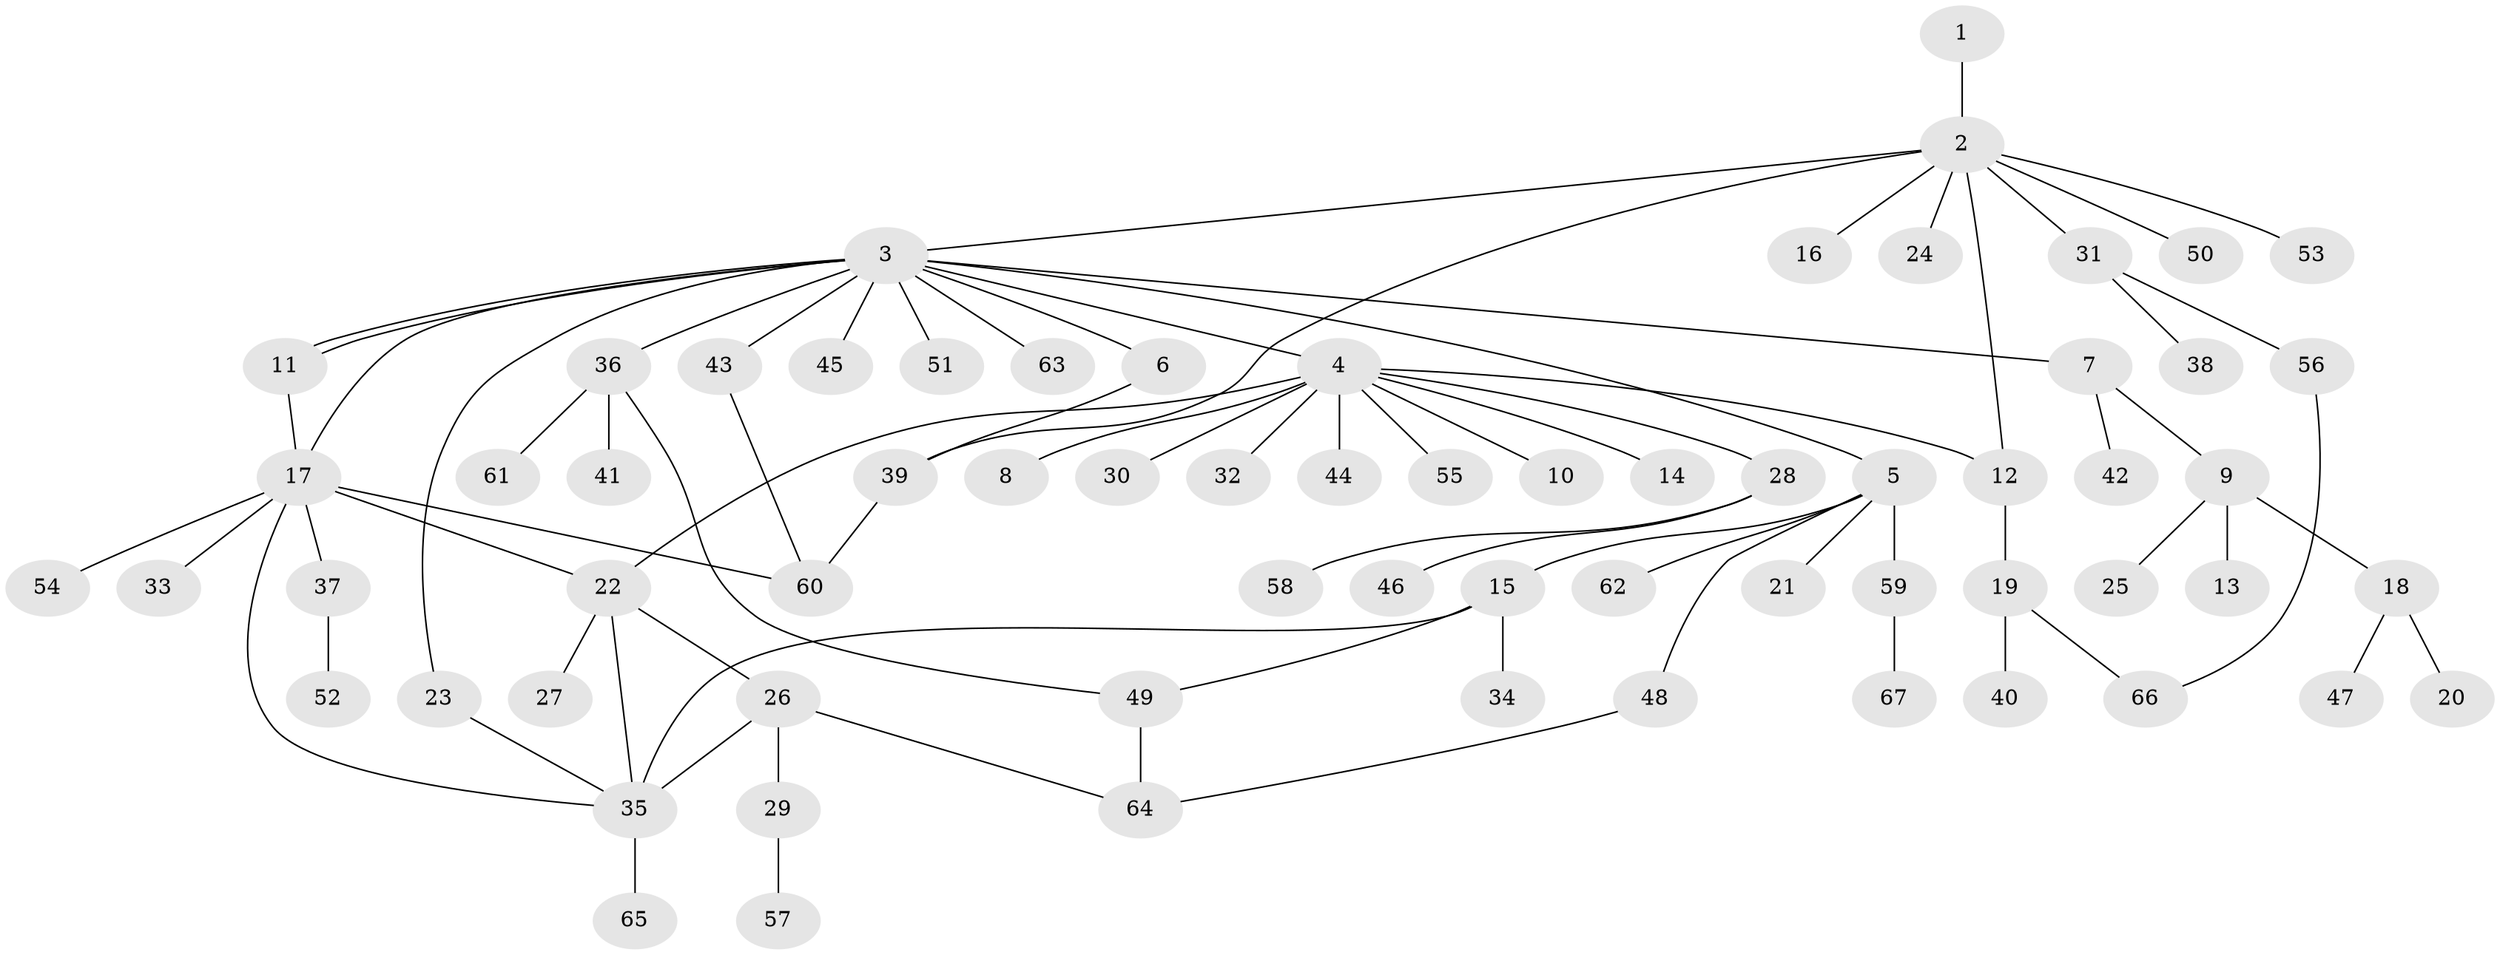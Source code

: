 // coarse degree distribution, {1: 0.5434782608695652, 8: 0.043478260869565216, 13: 0.021739130434782608, 10: 0.021739130434782608, 6: 0.021739130434782608, 3: 0.17391304347826086, 7: 0.021739130434782608, 5: 0.021739130434782608, 2: 0.10869565217391304, 4: 0.021739130434782608}
// Generated by graph-tools (version 1.1) at 2025/17/03/04/25 18:17:58]
// undirected, 67 vertices, 81 edges
graph export_dot {
graph [start="1"]
  node [color=gray90,style=filled];
  1;
  2;
  3;
  4;
  5;
  6;
  7;
  8;
  9;
  10;
  11;
  12;
  13;
  14;
  15;
  16;
  17;
  18;
  19;
  20;
  21;
  22;
  23;
  24;
  25;
  26;
  27;
  28;
  29;
  30;
  31;
  32;
  33;
  34;
  35;
  36;
  37;
  38;
  39;
  40;
  41;
  42;
  43;
  44;
  45;
  46;
  47;
  48;
  49;
  50;
  51;
  52;
  53;
  54;
  55;
  56;
  57;
  58;
  59;
  60;
  61;
  62;
  63;
  64;
  65;
  66;
  67;
  1 -- 2;
  2 -- 3;
  2 -- 12;
  2 -- 16;
  2 -- 24;
  2 -- 31;
  2 -- 39;
  2 -- 50;
  2 -- 53;
  3 -- 4;
  3 -- 5;
  3 -- 6;
  3 -- 7;
  3 -- 11;
  3 -- 11;
  3 -- 17;
  3 -- 23;
  3 -- 36;
  3 -- 43;
  3 -- 45;
  3 -- 51;
  3 -- 63;
  4 -- 8;
  4 -- 10;
  4 -- 12;
  4 -- 14;
  4 -- 22;
  4 -- 28;
  4 -- 30;
  4 -- 32;
  4 -- 44;
  4 -- 55;
  5 -- 15;
  5 -- 21;
  5 -- 48;
  5 -- 59;
  5 -- 62;
  6 -- 39;
  7 -- 9;
  7 -- 42;
  9 -- 13;
  9 -- 18;
  9 -- 25;
  11 -- 17;
  12 -- 19;
  15 -- 34;
  15 -- 35;
  15 -- 49;
  17 -- 22;
  17 -- 33;
  17 -- 35;
  17 -- 37;
  17 -- 54;
  17 -- 60;
  18 -- 20;
  18 -- 47;
  19 -- 40;
  19 -- 66;
  22 -- 26;
  22 -- 27;
  22 -- 35;
  23 -- 35;
  26 -- 29;
  26 -- 35;
  26 -- 64;
  28 -- 46;
  28 -- 58;
  29 -- 57;
  31 -- 38;
  31 -- 56;
  35 -- 65;
  36 -- 41;
  36 -- 49;
  36 -- 61;
  37 -- 52;
  39 -- 60;
  43 -- 60;
  48 -- 64;
  49 -- 64;
  56 -- 66;
  59 -- 67;
}
